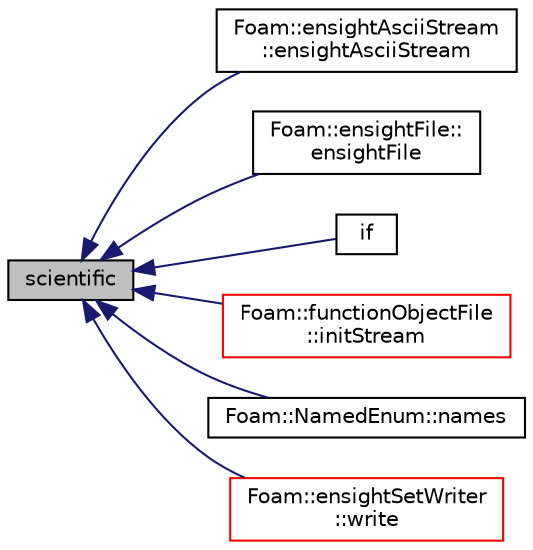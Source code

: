 digraph "scientific"
{
  bgcolor="transparent";
  edge [fontname="Helvetica",fontsize="10",labelfontname="Helvetica",labelfontsize="10"];
  node [fontname="Helvetica",fontsize="10",shape=record];
  rankdir="LR";
  Node1 [label="scientific",height=0.2,width=0.4,color="black", fillcolor="grey75", style="filled", fontcolor="black"];
  Node1 -> Node2 [dir="back",color="midnightblue",fontsize="10",style="solid",fontname="Helvetica"];
  Node2 [label="Foam::ensightAsciiStream\l::ensightAsciiStream",height=0.2,width=0.4,color="black",URL="$a00643.html#a6054ae07085594d55ff34bd164120b33",tooltip="Construct from components. "];
  Node1 -> Node3 [dir="back",color="midnightblue",fontsize="10",style="solid",fontname="Helvetica"];
  Node3 [label="Foam::ensightFile::\lensightFile",height=0.2,width=0.4,color="black",URL="$a00645.html#a858a1ca0d59570412df29b0d4370676c",tooltip="Construct from pathname. "];
  Node1 -> Node4 [dir="back",color="midnightblue",fontsize="10",style="solid",fontname="Helvetica"];
  Node4 [label="if",height=0.2,width=0.4,color="black",URL="$a04258.html#a845ed54de93926ce4702da9469c2b35f"];
  Node1 -> Node5 [dir="back",color="midnightblue",fontsize="10",style="solid",fontname="Helvetica"];
  Node5 [label="Foam::functionObjectFile\l::initStream",height=0.2,width=0.4,color="red",URL="$a00871.html#a41204852a4fe8fc67a5f2edb77233996",tooltip="Initialise the output stream for writing. "];
  Node1 -> Node6 [dir="back",color="midnightblue",fontsize="10",style="solid",fontname="Helvetica"];
  Node6 [label="Foam::NamedEnum::names",height=0.2,width=0.4,color="black",URL="$a01572.html#a7350da3a0edd92cd11e6c479c9967dc8"];
  Node1 -> Node7 [dir="back",color="midnightblue",fontsize="10",style="solid",fontname="Helvetica"];
  Node7 [label="Foam::ensightSetWriter\l::write",height=0.2,width=0.4,color="red",URL="$a00658.html#a630f6b7c40da086ca6bfde703206e847",tooltip="General entry point for writing. "];
}

